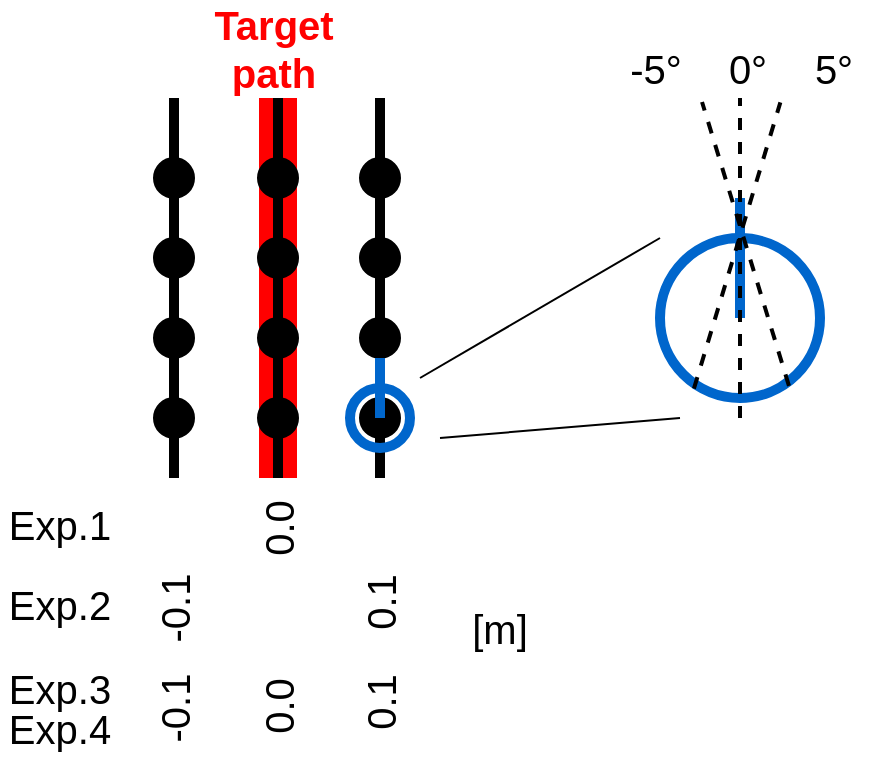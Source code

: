 <mxfile>
    <diagram id="cvP5xxhvE3YyA-BgQX19" name="ページ1">
        <mxGraphModel dx="842" dy="773" grid="1" gridSize="10" guides="1" tooltips="1" connect="1" arrows="1" fold="1" page="1" pageScale="1" pageWidth="827" pageHeight="1169" background="#ffffff" math="0" shadow="0">
            <root>
                <mxCell id="0"/>
                <mxCell id="1" parent="0"/>
                <mxCell id="30" value="" style="endArrow=none;html=1;strokeColor=#000000;strokeWidth=5;" parent="1" edge="1">
                    <mxGeometry width="50" height="50" relative="1" as="geometry">
                        <mxPoint x="480" y="440" as="sourcePoint"/>
                        <mxPoint x="480" y="250" as="targetPoint"/>
                    </mxGeometry>
                </mxCell>
                <mxCell id="38" value="&lt;font size=&quot;1&quot; color=&quot;#ff0000&quot;&gt;&lt;b style=&quot;font-size: 20px;&quot;&gt;Target path&lt;/b&gt;&lt;/font&gt;" style="text;html=1;strokeColor=none;fillColor=none;align=center;verticalAlign=middle;whiteSpace=wrap;rounded=0;" parent="1" vertex="1">
                    <mxGeometry x="397" y="210" width="60" height="30" as="geometry"/>
                </mxCell>
                <mxCell id="42" value="&lt;font color=&quot;#000000&quot;&gt;0.1&lt;br&gt;&lt;/font&gt;" style="text;html=1;strokeColor=none;fillColor=none;align=center;verticalAlign=middle;whiteSpace=wrap;rounded=0;fontSize=20;fontColor=#FF0000;rotation=-90;" parent="1" vertex="1">
                    <mxGeometry x="450" y="487" width="60" height="30" as="geometry"/>
                </mxCell>
                <mxCell id="44" value="[m]" style="text;html=1;strokeColor=none;fillColor=none;align=center;verticalAlign=middle;whiteSpace=wrap;rounded=0;fontSize=20;fontColor=#000000;" parent="1" vertex="1">
                    <mxGeometry x="510" y="500" width="60" height="30" as="geometry"/>
                </mxCell>
                <mxCell id="59" value="&lt;font color=&quot;#000000&quot;&gt;5°&lt;br&gt;&lt;/font&gt;" style="text;html=1;strokeColor=none;fillColor=none;align=center;verticalAlign=middle;whiteSpace=wrap;rounded=0;fontSize=20;fontColor=#FF0000;rotation=0;" parent="1" vertex="1">
                    <mxGeometry x="677" y="220" width="60" height="30" as="geometry"/>
                </mxCell>
                <mxCell id="76" value="" style="group" parent="1" vertex="1" connectable="0">
                    <mxGeometry x="465" y="220" width="235" height="205" as="geometry"/>
                </mxCell>
                <mxCell id="23" value="" style="ellipse;whiteSpace=wrap;html=1;aspect=fixed;strokeColor=#000000;fillColor=#000000;" parent="76" vertex="1">
                    <mxGeometry x="5" y="180" width="20" height="20" as="geometry"/>
                </mxCell>
                <mxCell id="24" value="" style="ellipse;whiteSpace=wrap;html=1;aspect=fixed;strokeColor=#000000;fillColor=#000000;" parent="76" vertex="1">
                    <mxGeometry x="5" y="140" width="20" height="20" as="geometry"/>
                </mxCell>
                <mxCell id="25" value="" style="ellipse;whiteSpace=wrap;html=1;aspect=fixed;strokeColor=#000000;fillColor=#000000;" parent="76" vertex="1">
                    <mxGeometry x="5" y="100" width="20" height="20" as="geometry"/>
                </mxCell>
                <mxCell id="26" value="" style="ellipse;whiteSpace=wrap;html=1;aspect=fixed;strokeColor=#000000;fillColor=#000000;" parent="76" vertex="1">
                    <mxGeometry x="5" y="60" width="20" height="20" as="geometry"/>
                </mxCell>
                <mxCell id="45" value="" style="ellipse;whiteSpace=wrap;html=1;aspect=fixed;strokeColor=#0066CC;fontSize=20;fontColor=#000000;fillColor=none;strokeWidth=5;" parent="76" vertex="1">
                    <mxGeometry y="175" width="30" height="30" as="geometry"/>
                </mxCell>
                <mxCell id="46" value="" style="endArrow=none;html=1;strokeColor=#0066CC;strokeWidth=5;fontSize=20;fontColor=#000000;" parent="76" edge="1">
                    <mxGeometry width="50" height="50" relative="1" as="geometry">
                        <mxPoint x="15" y="190" as="sourcePoint"/>
                        <mxPoint x="15" y="160" as="targetPoint"/>
                    </mxGeometry>
                </mxCell>
                <mxCell id="47" value="" style="ellipse;whiteSpace=wrap;html=1;aspect=fixed;strokeColor=#0066CC;fontSize=20;fontColor=#000000;fillColor=none;strokeWidth=5;" parent="76" vertex="1">
                    <mxGeometry x="155" y="100" width="80" height="80" as="geometry"/>
                </mxCell>
                <mxCell id="48" value="" style="endArrow=none;html=1;strokeColor=#0066CC;strokeWidth=5;fontSize=20;fontColor=#000000;exitX=0.5;exitY=0.5;exitDx=0;exitDy=0;exitPerimeter=0;" parent="76" source="47" edge="1">
                    <mxGeometry width="50" height="50" relative="1" as="geometry">
                        <mxPoint x="25" y="200" as="sourcePoint"/>
                        <mxPoint x="195" y="80" as="targetPoint"/>
                    </mxGeometry>
                </mxCell>
                <mxCell id="51" value="" style="endArrow=none;html=1;strokeColor=#000000;strokeWidth=1;fontSize=20;fontColor=#000000;" parent="76" edge="1">
                    <mxGeometry width="50" height="50" relative="1" as="geometry">
                        <mxPoint x="35" y="170" as="sourcePoint"/>
                        <mxPoint x="155" y="100" as="targetPoint"/>
                    </mxGeometry>
                </mxCell>
                <mxCell id="52" value="" style="endArrow=none;html=1;strokeColor=#000000;strokeWidth=1;fontSize=20;fontColor=#000000;" parent="76" edge="1">
                    <mxGeometry width="50" height="50" relative="1" as="geometry">
                        <mxPoint x="45" y="200" as="sourcePoint"/>
                        <mxPoint x="165" y="190" as="targetPoint"/>
                    </mxGeometry>
                </mxCell>
                <mxCell id="53" value="" style="endArrow=none;dashed=1;html=1;strokeWidth=2;strokeColor=#000000;fontSize=20;fontColor=#000000;" parent="76" edge="1">
                    <mxGeometry width="50" height="50" relative="1" as="geometry">
                        <mxPoint x="195" y="190" as="sourcePoint"/>
                        <mxPoint x="195" y="30" as="targetPoint"/>
                    </mxGeometry>
                </mxCell>
                <mxCell id="54" value="" style="endArrow=none;dashed=1;html=1;strokeWidth=2;strokeColor=#000000;fontSize=20;fontColor=#000000;exitX=0.212;exitY=0.941;exitDx=0;exitDy=0;exitPerimeter=0;entryX=0.053;entryY=1.073;entryDx=0;entryDy=0;entryPerimeter=0;" parent="76" source="47" target="59" edge="1">
                    <mxGeometry width="50" height="50" relative="1" as="geometry">
                        <mxPoint x="165" y="170" as="sourcePoint"/>
                        <mxPoint x="215" y="40" as="targetPoint"/>
                        <Array as="points"/>
                    </mxGeometry>
                </mxCell>
                <mxCell id="55" value="" style="endArrow=none;dashed=1;html=1;strokeWidth=2;strokeColor=#000000;fontSize=20;fontColor=#000000;exitX=0.806;exitY=0.924;exitDx=0;exitDy=0;exitPerimeter=0;entryX=0.117;entryY=1.067;entryDx=0;entryDy=0;entryPerimeter=0;" parent="76" source="47" target="57" edge="1">
                    <mxGeometry width="50" height="50" relative="1" as="geometry">
                        <mxPoint x="176.716" y="178.284" as="sourcePoint"/>
                        <mxPoint x="135" y="40" as="targetPoint"/>
                    </mxGeometry>
                </mxCell>
                <mxCell id="57" value="&lt;font color=&quot;#000000&quot;&gt;0°&lt;br&gt;&lt;/font&gt;" style="text;html=1;strokeColor=none;fillColor=none;align=center;verticalAlign=middle;whiteSpace=wrap;rounded=0;fontSize=20;fontColor=#FF0000;rotation=0;" parent="76" vertex="1">
                    <mxGeometry x="169" width="60" height="30" as="geometry"/>
                </mxCell>
                <mxCell id="58" value="&lt;font color=&quot;#000000&quot;&gt;-5°&lt;br&gt;&lt;/font&gt;" style="text;html=1;strokeColor=none;fillColor=none;align=center;verticalAlign=middle;whiteSpace=wrap;rounded=0;fontSize=20;fontColor=#FF0000;rotation=0;" parent="76" vertex="1">
                    <mxGeometry x="123" width="60" height="30" as="geometry"/>
                </mxCell>
                <mxCell id="77" value="" style="group" parent="1" vertex="1" connectable="0">
                    <mxGeometry x="414" y="250" width="30" height="305" as="geometry"/>
                </mxCell>
                <mxCell id="35" value="" style="endArrow=none;html=1;strokeColor=#FF0000;strokeWidth=19;" parent="77" edge="1">
                    <mxGeometry width="50" height="50" relative="1" as="geometry">
                        <mxPoint x="15" y="190" as="sourcePoint"/>
                        <mxPoint x="15" as="targetPoint"/>
                    </mxGeometry>
                </mxCell>
                <mxCell id="4" value="" style="ellipse;whiteSpace=wrap;html=1;aspect=fixed;strokeColor=#000000;fillColor=#000000;" parent="77" vertex="1">
                    <mxGeometry x="5" y="150" width="20" height="20" as="geometry"/>
                </mxCell>
                <mxCell id="7" value="" style="ellipse;whiteSpace=wrap;html=1;aspect=fixed;strokeColor=#000000;fillColor=#000000;" parent="77" vertex="1">
                    <mxGeometry x="5" y="110" width="20" height="20" as="geometry"/>
                </mxCell>
                <mxCell id="8" value="" style="ellipse;whiteSpace=wrap;html=1;aspect=fixed;strokeColor=#000000;fillColor=#000000;" parent="77" vertex="1">
                    <mxGeometry x="5" y="70" width="20" height="20" as="geometry"/>
                </mxCell>
                <mxCell id="9" value="" style="ellipse;whiteSpace=wrap;html=1;aspect=fixed;strokeColor=#000000;fillColor=#000000;" parent="77" vertex="1">
                    <mxGeometry x="5" y="30" width="20" height="20" as="geometry"/>
                </mxCell>
                <mxCell id="36" value="" style="endArrow=none;html=1;strokeColor=#000000;strokeWidth=5;" parent="77" edge="1">
                    <mxGeometry width="50" height="50" relative="1" as="geometry">
                        <mxPoint x="15" y="190" as="sourcePoint"/>
                        <mxPoint x="15" as="targetPoint"/>
                    </mxGeometry>
                </mxCell>
                <mxCell id="43" value="&lt;font color=&quot;#000000&quot;&gt;0.0&lt;br&gt;&lt;/font&gt;" style="text;html=1;strokeColor=none;fillColor=none;align=center;verticalAlign=middle;whiteSpace=wrap;rounded=0;fontSize=20;fontColor=#FF0000;rotation=-90;" parent="77" vertex="1">
                    <mxGeometry x="-15" y="200" width="60" height="30" as="geometry"/>
                </mxCell>
                <mxCell id="78" value="" style="group" parent="1" vertex="1" connectable="0">
                    <mxGeometry x="362" y="250" width="30" height="309" as="geometry"/>
                </mxCell>
                <mxCell id="19" value="" style="ellipse;whiteSpace=wrap;html=1;aspect=fixed;strokeColor=#000000;fillColor=#000000;" parent="78" vertex="1">
                    <mxGeometry x="5" y="150" width="20" height="20" as="geometry"/>
                </mxCell>
                <mxCell id="20" value="" style="ellipse;whiteSpace=wrap;html=1;aspect=fixed;strokeColor=#000000;fillColor=#000000;" parent="78" vertex="1">
                    <mxGeometry x="5" y="110" width="20" height="20" as="geometry"/>
                </mxCell>
                <mxCell id="21" value="" style="ellipse;whiteSpace=wrap;html=1;aspect=fixed;strokeColor=#000000;fillColor=#000000;" parent="78" vertex="1">
                    <mxGeometry x="5" y="70" width="20" height="20" as="geometry"/>
                </mxCell>
                <mxCell id="22" value="" style="ellipse;whiteSpace=wrap;html=1;aspect=fixed;strokeColor=#000000;fillColor=#000000;" parent="78" vertex="1">
                    <mxGeometry x="5" y="30" width="20" height="20" as="geometry"/>
                </mxCell>
                <mxCell id="27" value="" style="endArrow=none;html=1;strokeColor=#000000;strokeWidth=5;" parent="78" edge="1">
                    <mxGeometry width="50" height="50" relative="1" as="geometry">
                        <mxPoint x="15" y="190" as="sourcePoint"/>
                        <mxPoint x="15" as="targetPoint"/>
                    </mxGeometry>
                </mxCell>
                <mxCell id="41" value="&lt;font color=&quot;#000000&quot;&gt;-0.1&lt;/font&gt;" style="text;html=1;strokeColor=none;fillColor=none;align=center;verticalAlign=middle;whiteSpace=wrap;rounded=0;fontSize=20;fontColor=#FF0000;rotation=-90;" parent="78" vertex="1">
                    <mxGeometry x="-15" y="240" width="60" height="30" as="geometry"/>
                </mxCell>
                <mxCell id="81" value="&lt;font color=&quot;#000000&quot;&gt;-0.1&lt;/font&gt;" style="text;html=1;strokeColor=none;fillColor=none;align=center;verticalAlign=middle;whiteSpace=wrap;rounded=0;fontSize=20;fontColor=#FF0000;rotation=-90;" vertex="1" parent="78">
                    <mxGeometry x="-15" y="290" width="60" height="30" as="geometry"/>
                </mxCell>
                <mxCell id="79" value="" style="group" parent="1" vertex="1" connectable="0">
                    <mxGeometry x="290" y="442" width="60" height="128" as="geometry"/>
                </mxCell>
                <mxCell id="66" value="Exp.1" style="text;html=1;strokeColor=none;fillColor=none;align=center;verticalAlign=middle;whiteSpace=wrap;rounded=0;fontSize=20;fontColor=#000000;" parent="79" vertex="1">
                    <mxGeometry y="6" width="60" height="30" as="geometry"/>
                </mxCell>
                <mxCell id="67" value="Exp.2" style="text;html=1;strokeColor=none;fillColor=none;align=center;verticalAlign=middle;whiteSpace=wrap;rounded=0;fontSize=20;fontColor=#000000;" parent="79" vertex="1">
                    <mxGeometry y="46" width="60" height="30" as="geometry"/>
                </mxCell>
                <mxCell id="68" value="Exp.3" style="text;html=1;strokeColor=none;fillColor=none;align=center;verticalAlign=middle;whiteSpace=wrap;rounded=0;fontSize=20;fontColor=#000000;" parent="79" vertex="1">
                    <mxGeometry y="88" width="60" height="30" as="geometry"/>
                </mxCell>
                <mxCell id="80" value="Exp.4" style="text;html=1;strokeColor=none;fillColor=none;align=center;verticalAlign=middle;whiteSpace=wrap;rounded=0;fontSize=20;fontColor=#000000;" parent="79" vertex="1">
                    <mxGeometry y="108" width="60" height="30" as="geometry"/>
                </mxCell>
                <mxCell id="82" value="&lt;font color=&quot;#000000&quot;&gt;0.0&lt;br&gt;&lt;/font&gt;" style="text;html=1;strokeColor=none;fillColor=none;align=center;verticalAlign=middle;whiteSpace=wrap;rounded=0;fontSize=20;fontColor=#FF0000;rotation=-90;" vertex="1" parent="1">
                    <mxGeometry x="399" y="539" width="60" height="30" as="geometry"/>
                </mxCell>
                <mxCell id="83" value="&lt;font color=&quot;#000000&quot;&gt;0.1&lt;br&gt;&lt;/font&gt;" style="text;html=1;strokeColor=none;fillColor=none;align=center;verticalAlign=middle;whiteSpace=wrap;rounded=0;fontSize=20;fontColor=#FF0000;rotation=-90;" vertex="1" parent="1">
                    <mxGeometry x="450" y="537" width="60" height="30" as="geometry"/>
                </mxCell>
            </root>
        </mxGraphModel>
    </diagram>
</mxfile>